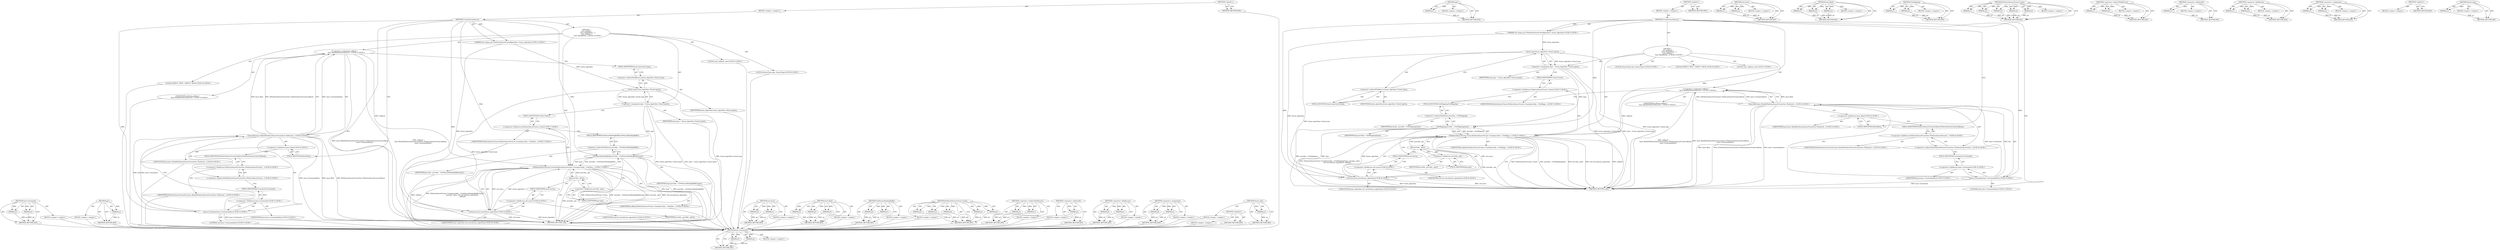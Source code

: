 digraph "fused_type" {
vulnerable_103 [label=<(METHOD,base.Unretained)>];
vulnerable_104 [label=<(PARAM,p1)>];
vulnerable_105 [label=<(PARAM,p2)>];
vulnerable_106 [label=<(BLOCK,&lt;empty&gt;,&lt;empty&gt;)>];
vulnerable_107 [label=<(METHOD_RETURN,ANY)>];
vulnerable_130 [label=<(METHOD,get)>];
vulnerable_131 [label=<(PARAM,p1)>];
vulnerable_132 [label=<(BLOCK,&lt;empty&gt;,&lt;empty&gt;)>];
vulnerable_133 [label=<(METHOD_RETURN,ANY)>];
vulnerable_6 [label=<(METHOD,&lt;global&gt;)<SUB>1</SUB>>];
vulnerable_7 [label=<(BLOCK,&lt;empty&gt;,&lt;empty&gt;)<SUB>1</SUB>>];
vulnerable_8 [label=<(METHOD,CreateFusionSensor)<SUB>1</SUB>>];
vulnerable_9 [label="<(PARAM,std::unique_ptr&lt;PlatformSensorFusionAlgorithm&gt; fusion_algorithm)<SUB>2</SUB>>"];
vulnerable_10 [label="<(BLOCK,{
    auto callback =
         base::Bind(&amp;Plat...,{
    auto callback =
         base::Bind(&amp;Plat...)<SUB>2</SUB>>"];
vulnerable_11 [label="<(LOCAL,auto callback: auto)<SUB>3</SUB>>"];
vulnerable_12 [label="<(&lt;operator&gt;.assignment,callback =
         base::Bind(&amp;PlatformSensorF...)<SUB>3</SUB>>"];
vulnerable_13 [label="<(IDENTIFIER,callback,callback =
         base::Bind(&amp;PlatformSensorF...)<SUB>3</SUB>>"];
vulnerable_14 [label="<(base.Bind,base::Bind(&amp;PlatformSensorFusionTest::PlatformS...)<SUB>4</SUB>>"];
vulnerable_15 [label="<(&lt;operator&gt;.fieldAccess,base::Bind)<SUB>4</SUB>>"];
vulnerable_16 [label="<(IDENTIFIER,base,base::Bind(&amp;PlatformSensorFusionTest::PlatformS...)<SUB>4</SUB>>"];
vulnerable_17 [label=<(FIELD_IDENTIFIER,Bind,Bind)<SUB>4</SUB>>];
vulnerable_18 [label="<(&lt;operator&gt;.addressOf,&amp;PlatformSensorFusionTest::PlatformSensorFusion...)<SUB>4</SUB>>"];
vulnerable_19 [label="<(&lt;operator&gt;.fieldAccess,PlatformSensorFusionTest::PlatformSensorFusionC...)<SUB>4</SUB>>"];
vulnerable_20 [label="<(IDENTIFIER,PlatformSensorFusionTest,base::Bind(&amp;PlatformSensorFusionTest::PlatformS...)<SUB>4</SUB>>"];
vulnerable_21 [label=<(FIELD_IDENTIFIER,PlatformSensorFusionCallback,PlatformSensorFusionCallback)<SUB>4</SUB>>];
vulnerable_22 [label="<(base.Unretained,base::Unretained(this))<SUB>5</SUB>>"];
vulnerable_23 [label="<(&lt;operator&gt;.fieldAccess,base::Unretained)<SUB>5</SUB>>"];
vulnerable_24 [label="<(IDENTIFIER,base,base::Unretained(this))<SUB>5</SUB>>"];
vulnerable_25 [label=<(FIELD_IDENTIFIER,Unretained,Unretained)<SUB>5</SUB>>];
vulnerable_26 [label="<(LITERAL,this,base::Unretained(this))<SUB>5</SUB>>"];
vulnerable_27 [label="<(LOCAL,SensorType type: SensorType)<SUB>6</SUB>>"];
vulnerable_28 [label=<(&lt;operator&gt;.assignment,type = fusion_algorithm-&gt;fused_type())<SUB>6</SUB>>];
vulnerable_29 [label=<(IDENTIFIER,type,type = fusion_algorithm-&gt;fused_type())<SUB>6</SUB>>];
vulnerable_30 [label=<(fused_type,fusion_algorithm-&gt;fused_type())<SUB>6</SUB>>];
vulnerable_31 [label=<(&lt;operator&gt;.indirectFieldAccess,fusion_algorithm-&gt;fused_type)<SUB>6</SUB>>];
vulnerable_32 [label=<(IDENTIFIER,fusion_algorithm,fusion_algorithm-&gt;fused_type())<SUB>6</SUB>>];
vulnerable_33 [label=<(FIELD_IDENTIFIER,fused_type,fused_type)<SUB>6</SUB>>];
vulnerable_34 [label="<(PlatformSensorFusion.Create,PlatformSensorFusion::Create(provider_-&gt;GetMapp...)<SUB>7</SUB>>"];
vulnerable_35 [label="<(&lt;operator&gt;.fieldAccess,PlatformSensorFusion::Create)<SUB>7</SUB>>"];
vulnerable_36 [label="<(IDENTIFIER,PlatformSensorFusion,PlatformSensorFusion::Create(provider_-&gt;GetMapp...)<SUB>7</SUB>>"];
vulnerable_37 [label=<(FIELD_IDENTIFIER,Create,Create)<SUB>7</SUB>>];
vulnerable_38 [label=<(GetMapping,provider_-&gt;GetMapping(type))<SUB>7</SUB>>];
vulnerable_39 [label=<(&lt;operator&gt;.indirectFieldAccess,provider_-&gt;GetMapping)<SUB>7</SUB>>];
vulnerable_40 [label=<(IDENTIFIER,provider_,provider_-&gt;GetMapping(type))<SUB>7</SUB>>];
vulnerable_41 [label=<(FIELD_IDENTIFIER,GetMapping,GetMapping)<SUB>7</SUB>>];
vulnerable_42 [label=<(IDENTIFIER,type,provider_-&gt;GetMapping(type))<SUB>7</SUB>>];
vulnerable_43 [label=<(get,provider_.get())<SUB>7</SUB>>];
vulnerable_44 [label=<(&lt;operator&gt;.fieldAccess,provider_.get)<SUB>7</SUB>>];
vulnerable_45 [label=<(IDENTIFIER,provider_,provider_.get())<SUB>7</SUB>>];
vulnerable_46 [label=<(FIELD_IDENTIFIER,get,get)<SUB>7</SUB>>];
vulnerable_47 [label="<(std.move,std::move(fusion_algorithm))<SUB>8</SUB>>"];
vulnerable_48 [label="<(&lt;operator&gt;.fieldAccess,std::move)<SUB>8</SUB>>"];
vulnerable_49 [label="<(IDENTIFIER,std,std::move(fusion_algorithm))<SUB>8</SUB>>"];
vulnerable_50 [label=<(FIELD_IDENTIFIER,move,move)<SUB>8</SUB>>];
vulnerable_51 [label="<(IDENTIFIER,fusion_algorithm,std::move(fusion_algorithm))<SUB>8</SUB>>"];
vulnerable_52 [label="<(IDENTIFIER,callback,PlatformSensorFusion::Create(provider_-&gt;GetMapp...)<SUB>8</SUB>>"];
vulnerable_53 [label="<(LOCAL,EXPECT_TRUE : EXPECT_TRUE)<SUB>9</SUB>>"];
vulnerable_54 [label=<(METHOD_RETURN,void)<SUB>1</SUB>>];
vulnerable_56 [label=<(METHOD_RETURN,ANY)<SUB>1</SUB>>];
vulnerable_134 [label=<(METHOD,std.move)>];
vulnerable_135 [label=<(PARAM,p1)>];
vulnerable_136 [label=<(PARAM,p2)>];
vulnerable_137 [label=<(BLOCK,&lt;empty&gt;,&lt;empty&gt;)>];
vulnerable_138 [label=<(METHOD_RETURN,ANY)>];
vulnerable_88 [label=<(METHOD,base.Bind)>];
vulnerable_89 [label=<(PARAM,p1)>];
vulnerable_90 [label=<(PARAM,p2)>];
vulnerable_91 [label=<(PARAM,p3)>];
vulnerable_92 [label=<(BLOCK,&lt;empty&gt;,&lt;empty&gt;)>];
vulnerable_93 [label=<(METHOD_RETURN,ANY)>];
vulnerable_125 [label=<(METHOD,GetMapping)>];
vulnerable_126 [label=<(PARAM,p1)>];
vulnerable_127 [label=<(PARAM,p2)>];
vulnerable_128 [label=<(BLOCK,&lt;empty&gt;,&lt;empty&gt;)>];
vulnerable_129 [label=<(METHOD_RETURN,ANY)>];
vulnerable_117 [label=<(METHOD,PlatformSensorFusion.Create)>];
vulnerable_118 [label=<(PARAM,p1)>];
vulnerable_119 [label=<(PARAM,p2)>];
vulnerable_120 [label=<(PARAM,p3)>];
vulnerable_121 [label=<(PARAM,p4)>];
vulnerable_122 [label=<(PARAM,p5)>];
vulnerable_123 [label=<(BLOCK,&lt;empty&gt;,&lt;empty&gt;)>];
vulnerable_124 [label=<(METHOD_RETURN,ANY)>];
vulnerable_112 [label=<(METHOD,&lt;operator&gt;.indirectFieldAccess)>];
vulnerable_113 [label=<(PARAM,p1)>];
vulnerable_114 [label=<(PARAM,p2)>];
vulnerable_115 [label=<(BLOCK,&lt;empty&gt;,&lt;empty&gt;)>];
vulnerable_116 [label=<(METHOD_RETURN,ANY)>];
vulnerable_99 [label=<(METHOD,&lt;operator&gt;.addressOf)>];
vulnerable_100 [label=<(PARAM,p1)>];
vulnerable_101 [label=<(BLOCK,&lt;empty&gt;,&lt;empty&gt;)>];
vulnerable_102 [label=<(METHOD_RETURN,ANY)>];
vulnerable_94 [label=<(METHOD,&lt;operator&gt;.fieldAccess)>];
vulnerable_95 [label=<(PARAM,p1)>];
vulnerable_96 [label=<(PARAM,p2)>];
vulnerable_97 [label=<(BLOCK,&lt;empty&gt;,&lt;empty&gt;)>];
vulnerable_98 [label=<(METHOD_RETURN,ANY)>];
vulnerable_83 [label=<(METHOD,&lt;operator&gt;.assignment)>];
vulnerable_84 [label=<(PARAM,p1)>];
vulnerable_85 [label=<(PARAM,p2)>];
vulnerable_86 [label=<(BLOCK,&lt;empty&gt;,&lt;empty&gt;)>];
vulnerable_87 [label=<(METHOD_RETURN,ANY)>];
vulnerable_77 [label=<(METHOD,&lt;global&gt;)<SUB>1</SUB>>];
vulnerable_78 [label=<(BLOCK,&lt;empty&gt;,&lt;empty&gt;)>];
vulnerable_79 [label=<(METHOD_RETURN,ANY)>];
vulnerable_108 [label=<(METHOD,fused_type)>];
vulnerable_109 [label=<(PARAM,p1)>];
vulnerable_110 [label=<(BLOCK,&lt;empty&gt;,&lt;empty&gt;)>];
vulnerable_111 [label=<(METHOD_RETURN,ANY)>];
fixed_103 [label=<(METHOD,base.Unretained)>];
fixed_104 [label=<(PARAM,p1)>];
fixed_105 [label=<(PARAM,p2)>];
fixed_106 [label=<(BLOCK,&lt;empty&gt;,&lt;empty&gt;)>];
fixed_107 [label=<(METHOD_RETURN,ANY)>];
fixed_130 [label=<(METHOD,get)>];
fixed_131 [label=<(PARAM,p1)>];
fixed_132 [label=<(BLOCK,&lt;empty&gt;,&lt;empty&gt;)>];
fixed_133 [label=<(METHOD_RETURN,ANY)>];
fixed_6 [label=<(METHOD,&lt;global&gt;)<SUB>1</SUB>>];
fixed_7 [label=<(BLOCK,&lt;empty&gt;,&lt;empty&gt;)<SUB>1</SUB>>];
fixed_8 [label=<(METHOD,CreateFusionSensor)<SUB>1</SUB>>];
fixed_9 [label="<(PARAM,std::unique_ptr&lt;PlatformSensorFusionAlgorithm&gt; fusion_algorithm)<SUB>2</SUB>>"];
fixed_10 [label="<(BLOCK,{
    auto callback =
         base::Bind(&amp;Plat...,{
    auto callback =
         base::Bind(&amp;Plat...)<SUB>2</SUB>>"];
fixed_11 [label="<(LOCAL,auto callback: auto)<SUB>3</SUB>>"];
fixed_12 [label="<(&lt;operator&gt;.assignment,callback =
         base::Bind(&amp;PlatformSensorF...)<SUB>3</SUB>>"];
fixed_13 [label="<(IDENTIFIER,callback,callback =
         base::Bind(&amp;PlatformSensorF...)<SUB>3</SUB>>"];
fixed_14 [label="<(base.Bind,base::Bind(&amp;PlatformSensorFusionTest::PlatformS...)<SUB>4</SUB>>"];
fixed_15 [label="<(&lt;operator&gt;.fieldAccess,base::Bind)<SUB>4</SUB>>"];
fixed_16 [label="<(IDENTIFIER,base,base::Bind(&amp;PlatformSensorFusionTest::PlatformS...)<SUB>4</SUB>>"];
fixed_17 [label=<(FIELD_IDENTIFIER,Bind,Bind)<SUB>4</SUB>>];
fixed_18 [label="<(&lt;operator&gt;.addressOf,&amp;PlatformSensorFusionTest::PlatformSensorFusion...)<SUB>4</SUB>>"];
fixed_19 [label="<(&lt;operator&gt;.fieldAccess,PlatformSensorFusionTest::PlatformSensorFusionC...)<SUB>4</SUB>>"];
fixed_20 [label="<(IDENTIFIER,PlatformSensorFusionTest,base::Bind(&amp;PlatformSensorFusionTest::PlatformS...)<SUB>4</SUB>>"];
fixed_21 [label=<(FIELD_IDENTIFIER,PlatformSensorFusionCallback,PlatformSensorFusionCallback)<SUB>4</SUB>>];
fixed_22 [label="<(base.Unretained,base::Unretained(this))<SUB>5</SUB>>"];
fixed_23 [label="<(&lt;operator&gt;.fieldAccess,base::Unretained)<SUB>5</SUB>>"];
fixed_24 [label="<(IDENTIFIER,base,base::Unretained(this))<SUB>5</SUB>>"];
fixed_25 [label=<(FIELD_IDENTIFIER,Unretained,Unretained)<SUB>5</SUB>>];
fixed_26 [label="<(LITERAL,this,base::Unretained(this))<SUB>5</SUB>>"];
fixed_27 [label="<(LOCAL,SensorType type: SensorType)<SUB>6</SUB>>"];
fixed_28 [label=<(&lt;operator&gt;.assignment,type = fusion_algorithm-&gt;fused_type())<SUB>6</SUB>>];
fixed_29 [label=<(IDENTIFIER,type,type = fusion_algorithm-&gt;fused_type())<SUB>6</SUB>>];
fixed_30 [label=<(fused_type,fusion_algorithm-&gt;fused_type())<SUB>6</SUB>>];
fixed_31 [label=<(&lt;operator&gt;.indirectFieldAccess,fusion_algorithm-&gt;fused_type)<SUB>6</SUB>>];
fixed_32 [label=<(IDENTIFIER,fusion_algorithm,fusion_algorithm-&gt;fused_type())<SUB>6</SUB>>];
fixed_33 [label=<(FIELD_IDENTIFIER,fused_type,fused_type)<SUB>6</SUB>>];
fixed_34 [label="<(PlatformSensorFusion.Create,PlatformSensorFusion::Create(provider_-&gt;GetSens...)<SUB>7</SUB>>"];
fixed_35 [label="<(&lt;operator&gt;.fieldAccess,PlatformSensorFusion::Create)<SUB>7</SUB>>"];
fixed_36 [label="<(IDENTIFIER,PlatformSensorFusion,PlatformSensorFusion::Create(provider_-&gt;GetSens...)<SUB>7</SUB>>"];
fixed_37 [label=<(FIELD_IDENTIFIER,Create,Create)<SUB>7</SUB>>];
fixed_38 [label=<(GetSensorReadingBuffer,provider_-&gt;GetSensorReadingBuffer(type))<SUB>7</SUB>>];
fixed_39 [label=<(&lt;operator&gt;.indirectFieldAccess,provider_-&gt;GetSensorReadingBuffer)<SUB>7</SUB>>];
fixed_40 [label=<(IDENTIFIER,provider_,provider_-&gt;GetSensorReadingBuffer(type))<SUB>7</SUB>>];
fixed_41 [label=<(FIELD_IDENTIFIER,GetSensorReadingBuffer,GetSensorReadingBuffer)<SUB>7</SUB>>];
fixed_42 [label=<(IDENTIFIER,type,provider_-&gt;GetSensorReadingBuffer(type))<SUB>7</SUB>>];
fixed_43 [label=<(get,provider_.get())<SUB>8</SUB>>];
fixed_44 [label=<(&lt;operator&gt;.fieldAccess,provider_.get)<SUB>8</SUB>>];
fixed_45 [label=<(IDENTIFIER,provider_,provider_.get())<SUB>8</SUB>>];
fixed_46 [label=<(FIELD_IDENTIFIER,get,get)<SUB>8</SUB>>];
fixed_47 [label="<(std.move,std::move(fusion_algorithm))<SUB>8</SUB>>"];
fixed_48 [label="<(&lt;operator&gt;.fieldAccess,std::move)<SUB>8</SUB>>"];
fixed_49 [label="<(IDENTIFIER,std,std::move(fusion_algorithm))<SUB>8</SUB>>"];
fixed_50 [label=<(FIELD_IDENTIFIER,move,move)<SUB>8</SUB>>];
fixed_51 [label="<(IDENTIFIER,fusion_algorithm,std::move(fusion_algorithm))<SUB>8</SUB>>"];
fixed_52 [label="<(IDENTIFIER,callback,PlatformSensorFusion::Create(provider_-&gt;GetSens...)<SUB>9</SUB>>"];
fixed_53 [label="<(LOCAL,EXPECT_TRUE : EXPECT_TRUE)<SUB>10</SUB>>"];
fixed_54 [label=<(METHOD_RETURN,void)<SUB>1</SUB>>];
fixed_56 [label=<(METHOD_RETURN,ANY)<SUB>1</SUB>>];
fixed_134 [label=<(METHOD,std.move)>];
fixed_135 [label=<(PARAM,p1)>];
fixed_136 [label=<(PARAM,p2)>];
fixed_137 [label=<(BLOCK,&lt;empty&gt;,&lt;empty&gt;)>];
fixed_138 [label=<(METHOD_RETURN,ANY)>];
fixed_88 [label=<(METHOD,base.Bind)>];
fixed_89 [label=<(PARAM,p1)>];
fixed_90 [label=<(PARAM,p2)>];
fixed_91 [label=<(PARAM,p3)>];
fixed_92 [label=<(BLOCK,&lt;empty&gt;,&lt;empty&gt;)>];
fixed_93 [label=<(METHOD_RETURN,ANY)>];
fixed_125 [label=<(METHOD,GetSensorReadingBuffer)>];
fixed_126 [label=<(PARAM,p1)>];
fixed_127 [label=<(PARAM,p2)>];
fixed_128 [label=<(BLOCK,&lt;empty&gt;,&lt;empty&gt;)>];
fixed_129 [label=<(METHOD_RETURN,ANY)>];
fixed_117 [label=<(METHOD,PlatformSensorFusion.Create)>];
fixed_118 [label=<(PARAM,p1)>];
fixed_119 [label=<(PARAM,p2)>];
fixed_120 [label=<(PARAM,p3)>];
fixed_121 [label=<(PARAM,p4)>];
fixed_122 [label=<(PARAM,p5)>];
fixed_123 [label=<(BLOCK,&lt;empty&gt;,&lt;empty&gt;)>];
fixed_124 [label=<(METHOD_RETURN,ANY)>];
fixed_112 [label=<(METHOD,&lt;operator&gt;.indirectFieldAccess)>];
fixed_113 [label=<(PARAM,p1)>];
fixed_114 [label=<(PARAM,p2)>];
fixed_115 [label=<(BLOCK,&lt;empty&gt;,&lt;empty&gt;)>];
fixed_116 [label=<(METHOD_RETURN,ANY)>];
fixed_99 [label=<(METHOD,&lt;operator&gt;.addressOf)>];
fixed_100 [label=<(PARAM,p1)>];
fixed_101 [label=<(BLOCK,&lt;empty&gt;,&lt;empty&gt;)>];
fixed_102 [label=<(METHOD_RETURN,ANY)>];
fixed_94 [label=<(METHOD,&lt;operator&gt;.fieldAccess)>];
fixed_95 [label=<(PARAM,p1)>];
fixed_96 [label=<(PARAM,p2)>];
fixed_97 [label=<(BLOCK,&lt;empty&gt;,&lt;empty&gt;)>];
fixed_98 [label=<(METHOD_RETURN,ANY)>];
fixed_83 [label=<(METHOD,&lt;operator&gt;.assignment)>];
fixed_84 [label=<(PARAM,p1)>];
fixed_85 [label=<(PARAM,p2)>];
fixed_86 [label=<(BLOCK,&lt;empty&gt;,&lt;empty&gt;)>];
fixed_87 [label=<(METHOD_RETURN,ANY)>];
fixed_77 [label=<(METHOD,&lt;global&gt;)<SUB>1</SUB>>];
fixed_78 [label=<(BLOCK,&lt;empty&gt;,&lt;empty&gt;)>];
fixed_79 [label=<(METHOD_RETURN,ANY)>];
fixed_108 [label=<(METHOD,fused_type)>];
fixed_109 [label=<(PARAM,p1)>];
fixed_110 [label=<(BLOCK,&lt;empty&gt;,&lt;empty&gt;)>];
fixed_111 [label=<(METHOD_RETURN,ANY)>];
vulnerable_103 -> vulnerable_104  [key=0, label="AST: "];
vulnerable_103 -> vulnerable_104  [key=1, label="DDG: "];
vulnerable_103 -> vulnerable_106  [key=0, label="AST: "];
vulnerable_103 -> vulnerable_105  [key=0, label="AST: "];
vulnerable_103 -> vulnerable_105  [key=1, label="DDG: "];
vulnerable_103 -> vulnerable_107  [key=0, label="AST: "];
vulnerable_103 -> vulnerable_107  [key=1, label="CFG: "];
vulnerable_104 -> vulnerable_107  [key=0, label="DDG: p1"];
vulnerable_105 -> vulnerable_107  [key=0, label="DDG: p2"];
vulnerable_130 -> vulnerable_131  [key=0, label="AST: "];
vulnerable_130 -> vulnerable_131  [key=1, label="DDG: "];
vulnerable_130 -> vulnerable_132  [key=0, label="AST: "];
vulnerable_130 -> vulnerable_133  [key=0, label="AST: "];
vulnerable_130 -> vulnerable_133  [key=1, label="CFG: "];
vulnerable_131 -> vulnerable_133  [key=0, label="DDG: p1"];
vulnerable_6 -> vulnerable_7  [key=0, label="AST: "];
vulnerable_6 -> vulnerable_56  [key=0, label="AST: "];
vulnerable_6 -> vulnerable_56  [key=1, label="CFG: "];
vulnerable_7 -> vulnerable_8  [key=0, label="AST: "];
vulnerable_8 -> vulnerable_9  [key=0, label="AST: "];
vulnerable_8 -> vulnerable_9  [key=1, label="DDG: "];
vulnerable_8 -> vulnerable_10  [key=0, label="AST: "];
vulnerable_8 -> vulnerable_54  [key=0, label="AST: "];
vulnerable_8 -> vulnerable_17  [key=0, label="CFG: "];
vulnerable_8 -> vulnerable_34  [key=0, label="DDG: "];
vulnerable_8 -> vulnerable_38  [key=0, label="DDG: "];
vulnerable_8 -> vulnerable_47  [key=0, label="DDG: "];
vulnerable_8 -> vulnerable_22  [key=0, label="DDG: "];
vulnerable_9 -> vulnerable_30  [key=0, label="DDG: fusion_algorithm"];
vulnerable_9 -> vulnerable_47  [key=0, label="DDG: fusion_algorithm"];
vulnerable_10 -> vulnerable_11  [key=0, label="AST: "];
vulnerable_10 -> vulnerable_12  [key=0, label="AST: "];
vulnerable_10 -> vulnerable_27  [key=0, label="AST: "];
vulnerable_10 -> vulnerable_28  [key=0, label="AST: "];
vulnerable_10 -> vulnerable_34  [key=0, label="AST: "];
vulnerable_10 -> vulnerable_53  [key=0, label="AST: "];
vulnerable_12 -> vulnerable_13  [key=0, label="AST: "];
vulnerable_12 -> vulnerable_14  [key=0, label="AST: "];
vulnerable_12 -> vulnerable_33  [key=0, label="CFG: "];
vulnerable_12 -> vulnerable_54  [key=0, label="DDG: base::Bind(&amp;PlatformSensorFusionTest::PlatformSensorFusionCallback,
                    base::Unretained(this))"];
vulnerable_12 -> vulnerable_54  [key=1, label="DDG: callback =
         base::Bind(&amp;PlatformSensorFusionTest::PlatformSensorFusionCallback,
                    base::Unretained(this))"];
vulnerable_12 -> vulnerable_34  [key=0, label="DDG: callback"];
vulnerable_14 -> vulnerable_15  [key=0, label="AST: "];
vulnerable_14 -> vulnerable_18  [key=0, label="AST: "];
vulnerable_14 -> vulnerable_22  [key=0, label="AST: "];
vulnerable_14 -> vulnerable_12  [key=0, label="CFG: "];
vulnerable_14 -> vulnerable_12  [key=1, label="DDG: base::Bind"];
vulnerable_14 -> vulnerable_12  [key=2, label="DDG: &amp;PlatformSensorFusionTest::PlatformSensorFusionCallback"];
vulnerable_14 -> vulnerable_12  [key=3, label="DDG: base::Unretained(this)"];
vulnerable_14 -> vulnerable_54  [key=0, label="DDG: base::Bind"];
vulnerable_14 -> vulnerable_54  [key=1, label="DDG: &amp;PlatformSensorFusionTest::PlatformSensorFusionCallback"];
vulnerable_14 -> vulnerable_54  [key=2, label="DDG: base::Unretained(this)"];
vulnerable_15 -> vulnerable_16  [key=0, label="AST: "];
vulnerable_15 -> vulnerable_17  [key=0, label="AST: "];
vulnerable_15 -> vulnerable_21  [key=0, label="CFG: "];
vulnerable_17 -> vulnerable_15  [key=0, label="CFG: "];
vulnerable_18 -> vulnerable_19  [key=0, label="AST: "];
vulnerable_18 -> vulnerable_25  [key=0, label="CFG: "];
vulnerable_19 -> vulnerable_20  [key=0, label="AST: "];
vulnerable_19 -> vulnerable_21  [key=0, label="AST: "];
vulnerable_19 -> vulnerable_18  [key=0, label="CFG: "];
vulnerable_21 -> vulnerable_19  [key=0, label="CFG: "];
vulnerable_22 -> vulnerable_23  [key=0, label="AST: "];
vulnerable_22 -> vulnerable_26  [key=0, label="AST: "];
vulnerable_22 -> vulnerable_14  [key=0, label="CFG: "];
vulnerable_22 -> vulnerable_14  [key=1, label="DDG: base::Unretained"];
vulnerable_22 -> vulnerable_14  [key=2, label="DDG: this"];
vulnerable_22 -> vulnerable_54  [key=0, label="DDG: base::Unretained"];
vulnerable_23 -> vulnerable_24  [key=0, label="AST: "];
vulnerable_23 -> vulnerable_25  [key=0, label="AST: "];
vulnerable_23 -> vulnerable_22  [key=0, label="CFG: "];
vulnerable_25 -> vulnerable_23  [key=0, label="CFG: "];
vulnerable_28 -> vulnerable_29  [key=0, label="AST: "];
vulnerable_28 -> vulnerable_30  [key=0, label="AST: "];
vulnerable_28 -> vulnerable_37  [key=0, label="CFG: "];
vulnerable_28 -> vulnerable_54  [key=0, label="DDG: fusion_algorithm-&gt;fused_type()"];
vulnerable_28 -> vulnerable_54  [key=1, label="DDG: type = fusion_algorithm-&gt;fused_type()"];
vulnerable_28 -> vulnerable_38  [key=0, label="DDG: type"];
vulnerable_30 -> vulnerable_31  [key=0, label="AST: "];
vulnerable_30 -> vulnerable_28  [key=0, label="CFG: "];
vulnerable_30 -> vulnerable_28  [key=1, label="DDG: fusion_algorithm-&gt;fused_type"];
vulnerable_30 -> vulnerable_54  [key=0, label="DDG: fusion_algorithm-&gt;fused_type"];
vulnerable_30 -> vulnerable_47  [key=0, label="DDG: fusion_algorithm-&gt;fused_type"];
vulnerable_31 -> vulnerable_32  [key=0, label="AST: "];
vulnerable_31 -> vulnerable_33  [key=0, label="AST: "];
vulnerable_31 -> vulnerable_30  [key=0, label="CFG: "];
vulnerable_33 -> vulnerable_31  [key=0, label="CFG: "];
vulnerable_34 -> vulnerable_35  [key=0, label="AST: "];
vulnerable_34 -> vulnerable_38  [key=0, label="AST: "];
vulnerable_34 -> vulnerable_43  [key=0, label="AST: "];
vulnerable_34 -> vulnerable_47  [key=0, label="AST: "];
vulnerable_34 -> vulnerable_52  [key=0, label="AST: "];
vulnerable_34 -> vulnerable_54  [key=0, label="CFG: "];
vulnerable_34 -> vulnerable_54  [key=1, label="DDG: PlatformSensorFusion::Create"];
vulnerable_34 -> vulnerable_54  [key=2, label="DDG: provider_-&gt;GetMapping(type)"];
vulnerable_34 -> vulnerable_54  [key=3, label="DDG: provider_.get()"];
vulnerable_34 -> vulnerable_54  [key=4, label="DDG: std::move(fusion_algorithm)"];
vulnerable_34 -> vulnerable_54  [key=5, label="DDG: callback"];
vulnerable_34 -> vulnerable_54  [key=6, label="DDG: PlatformSensorFusion::Create(provider_-&gt;GetMapping(type), provider_.get(),
                                 std::move(fusion_algorithm), callback)"];
vulnerable_35 -> vulnerable_36  [key=0, label="AST: "];
vulnerable_35 -> vulnerable_37  [key=0, label="AST: "];
vulnerable_35 -> vulnerable_41  [key=0, label="CFG: "];
vulnerable_37 -> vulnerable_35  [key=0, label="CFG: "];
vulnerable_38 -> vulnerable_39  [key=0, label="AST: "];
vulnerable_38 -> vulnerable_42  [key=0, label="AST: "];
vulnerable_38 -> vulnerable_46  [key=0, label="CFG: "];
vulnerable_38 -> vulnerable_54  [key=0, label="DDG: provider_-&gt;GetMapping"];
vulnerable_38 -> vulnerable_54  [key=1, label="DDG: type"];
vulnerable_38 -> vulnerable_34  [key=0, label="DDG: provider_-&gt;GetMapping"];
vulnerable_38 -> vulnerable_34  [key=1, label="DDG: type"];
vulnerable_39 -> vulnerable_40  [key=0, label="AST: "];
vulnerable_39 -> vulnerable_41  [key=0, label="AST: "];
vulnerable_39 -> vulnerable_38  [key=0, label="CFG: "];
vulnerable_41 -> vulnerable_39  [key=0, label="CFG: "];
vulnerable_43 -> vulnerable_44  [key=0, label="AST: "];
vulnerable_43 -> vulnerable_50  [key=0, label="CFG: "];
vulnerable_43 -> vulnerable_54  [key=0, label="DDG: provider_.get"];
vulnerable_43 -> vulnerable_34  [key=0, label="DDG: provider_.get"];
vulnerable_44 -> vulnerable_45  [key=0, label="AST: "];
vulnerable_44 -> vulnerable_46  [key=0, label="AST: "];
vulnerable_44 -> vulnerable_43  [key=0, label="CFG: "];
vulnerable_46 -> vulnerable_44  [key=0, label="CFG: "];
vulnerable_47 -> vulnerable_48  [key=0, label="AST: "];
vulnerable_47 -> vulnerable_51  [key=0, label="AST: "];
vulnerable_47 -> vulnerable_34  [key=0, label="CFG: "];
vulnerable_47 -> vulnerable_34  [key=1, label="DDG: std::move"];
vulnerable_47 -> vulnerable_34  [key=2, label="DDG: fusion_algorithm"];
vulnerable_47 -> vulnerable_54  [key=0, label="DDG: std::move"];
vulnerable_47 -> vulnerable_54  [key=1, label="DDG: fusion_algorithm"];
vulnerable_48 -> vulnerable_49  [key=0, label="AST: "];
vulnerable_48 -> vulnerable_50  [key=0, label="AST: "];
vulnerable_48 -> vulnerable_47  [key=0, label="CFG: "];
vulnerable_50 -> vulnerable_48  [key=0, label="CFG: "];
vulnerable_134 -> vulnerable_135  [key=0, label="AST: "];
vulnerable_134 -> vulnerable_135  [key=1, label="DDG: "];
vulnerable_134 -> vulnerable_137  [key=0, label="AST: "];
vulnerable_134 -> vulnerable_136  [key=0, label="AST: "];
vulnerable_134 -> vulnerable_136  [key=1, label="DDG: "];
vulnerable_134 -> vulnerable_138  [key=0, label="AST: "];
vulnerable_134 -> vulnerable_138  [key=1, label="CFG: "];
vulnerable_135 -> vulnerable_138  [key=0, label="DDG: p1"];
vulnerable_136 -> vulnerable_138  [key=0, label="DDG: p2"];
vulnerable_88 -> vulnerable_89  [key=0, label="AST: "];
vulnerable_88 -> vulnerable_89  [key=1, label="DDG: "];
vulnerable_88 -> vulnerable_92  [key=0, label="AST: "];
vulnerable_88 -> vulnerable_90  [key=0, label="AST: "];
vulnerable_88 -> vulnerable_90  [key=1, label="DDG: "];
vulnerable_88 -> vulnerable_93  [key=0, label="AST: "];
vulnerable_88 -> vulnerable_93  [key=1, label="CFG: "];
vulnerable_88 -> vulnerable_91  [key=0, label="AST: "];
vulnerable_88 -> vulnerable_91  [key=1, label="DDG: "];
vulnerable_89 -> vulnerable_93  [key=0, label="DDG: p1"];
vulnerable_90 -> vulnerable_93  [key=0, label="DDG: p2"];
vulnerable_91 -> vulnerable_93  [key=0, label="DDG: p3"];
vulnerable_125 -> vulnerable_126  [key=0, label="AST: "];
vulnerable_125 -> vulnerable_126  [key=1, label="DDG: "];
vulnerable_125 -> vulnerable_128  [key=0, label="AST: "];
vulnerable_125 -> vulnerable_127  [key=0, label="AST: "];
vulnerable_125 -> vulnerable_127  [key=1, label="DDG: "];
vulnerable_125 -> vulnerable_129  [key=0, label="AST: "];
vulnerable_125 -> vulnerable_129  [key=1, label="CFG: "];
vulnerable_126 -> vulnerable_129  [key=0, label="DDG: p1"];
vulnerable_127 -> vulnerable_129  [key=0, label="DDG: p2"];
vulnerable_117 -> vulnerable_118  [key=0, label="AST: "];
vulnerable_117 -> vulnerable_118  [key=1, label="DDG: "];
vulnerable_117 -> vulnerable_123  [key=0, label="AST: "];
vulnerable_117 -> vulnerable_119  [key=0, label="AST: "];
vulnerable_117 -> vulnerable_119  [key=1, label="DDG: "];
vulnerable_117 -> vulnerable_124  [key=0, label="AST: "];
vulnerable_117 -> vulnerable_124  [key=1, label="CFG: "];
vulnerable_117 -> vulnerable_120  [key=0, label="AST: "];
vulnerable_117 -> vulnerable_120  [key=1, label="DDG: "];
vulnerable_117 -> vulnerable_121  [key=0, label="AST: "];
vulnerable_117 -> vulnerable_121  [key=1, label="DDG: "];
vulnerable_117 -> vulnerable_122  [key=0, label="AST: "];
vulnerable_117 -> vulnerable_122  [key=1, label="DDG: "];
vulnerable_118 -> vulnerable_124  [key=0, label="DDG: p1"];
vulnerable_119 -> vulnerable_124  [key=0, label="DDG: p2"];
vulnerable_120 -> vulnerable_124  [key=0, label="DDG: p3"];
vulnerable_121 -> vulnerable_124  [key=0, label="DDG: p4"];
vulnerable_122 -> vulnerable_124  [key=0, label="DDG: p5"];
vulnerable_112 -> vulnerable_113  [key=0, label="AST: "];
vulnerable_112 -> vulnerable_113  [key=1, label="DDG: "];
vulnerable_112 -> vulnerable_115  [key=0, label="AST: "];
vulnerable_112 -> vulnerable_114  [key=0, label="AST: "];
vulnerable_112 -> vulnerable_114  [key=1, label="DDG: "];
vulnerable_112 -> vulnerable_116  [key=0, label="AST: "];
vulnerable_112 -> vulnerable_116  [key=1, label="CFG: "];
vulnerable_113 -> vulnerable_116  [key=0, label="DDG: p1"];
vulnerable_114 -> vulnerable_116  [key=0, label="DDG: p2"];
vulnerable_99 -> vulnerable_100  [key=0, label="AST: "];
vulnerable_99 -> vulnerable_100  [key=1, label="DDG: "];
vulnerable_99 -> vulnerable_101  [key=0, label="AST: "];
vulnerable_99 -> vulnerable_102  [key=0, label="AST: "];
vulnerable_99 -> vulnerable_102  [key=1, label="CFG: "];
vulnerable_100 -> vulnerable_102  [key=0, label="DDG: p1"];
vulnerable_94 -> vulnerable_95  [key=0, label="AST: "];
vulnerable_94 -> vulnerable_95  [key=1, label="DDG: "];
vulnerable_94 -> vulnerable_97  [key=0, label="AST: "];
vulnerable_94 -> vulnerable_96  [key=0, label="AST: "];
vulnerable_94 -> vulnerable_96  [key=1, label="DDG: "];
vulnerable_94 -> vulnerable_98  [key=0, label="AST: "];
vulnerable_94 -> vulnerable_98  [key=1, label="CFG: "];
vulnerable_95 -> vulnerable_98  [key=0, label="DDG: p1"];
vulnerable_96 -> vulnerable_98  [key=0, label="DDG: p2"];
vulnerable_83 -> vulnerable_84  [key=0, label="AST: "];
vulnerable_83 -> vulnerable_84  [key=1, label="DDG: "];
vulnerable_83 -> vulnerable_86  [key=0, label="AST: "];
vulnerable_83 -> vulnerable_85  [key=0, label="AST: "];
vulnerable_83 -> vulnerable_85  [key=1, label="DDG: "];
vulnerable_83 -> vulnerable_87  [key=0, label="AST: "];
vulnerable_83 -> vulnerable_87  [key=1, label="CFG: "];
vulnerable_84 -> vulnerable_87  [key=0, label="DDG: p1"];
vulnerable_85 -> vulnerable_87  [key=0, label="DDG: p2"];
vulnerable_77 -> vulnerable_78  [key=0, label="AST: "];
vulnerable_77 -> vulnerable_79  [key=0, label="AST: "];
vulnerable_77 -> vulnerable_79  [key=1, label="CFG: "];
vulnerable_108 -> vulnerable_109  [key=0, label="AST: "];
vulnerable_108 -> vulnerable_109  [key=1, label="DDG: "];
vulnerable_108 -> vulnerable_110  [key=0, label="AST: "];
vulnerable_108 -> vulnerable_111  [key=0, label="AST: "];
vulnerable_108 -> vulnerable_111  [key=1, label="CFG: "];
vulnerable_109 -> vulnerable_111  [key=0, label="DDG: p1"];
fixed_103 -> fixed_104  [key=0, label="AST: "];
fixed_103 -> fixed_104  [key=1, label="DDG: "];
fixed_103 -> fixed_106  [key=0, label="AST: "];
fixed_103 -> fixed_105  [key=0, label="AST: "];
fixed_103 -> fixed_105  [key=1, label="DDG: "];
fixed_103 -> fixed_107  [key=0, label="AST: "];
fixed_103 -> fixed_107  [key=1, label="CFG: "];
fixed_104 -> fixed_107  [key=0, label="DDG: p1"];
fixed_105 -> fixed_107  [key=0, label="DDG: p2"];
fixed_106 -> vulnerable_103  [key=0];
fixed_107 -> vulnerable_103  [key=0];
fixed_130 -> fixed_131  [key=0, label="AST: "];
fixed_130 -> fixed_131  [key=1, label="DDG: "];
fixed_130 -> fixed_132  [key=0, label="AST: "];
fixed_130 -> fixed_133  [key=0, label="AST: "];
fixed_130 -> fixed_133  [key=1, label="CFG: "];
fixed_131 -> fixed_133  [key=0, label="DDG: p1"];
fixed_132 -> vulnerable_103  [key=0];
fixed_133 -> vulnerable_103  [key=0];
fixed_6 -> fixed_7  [key=0, label="AST: "];
fixed_6 -> fixed_56  [key=0, label="AST: "];
fixed_6 -> fixed_56  [key=1, label="CFG: "];
fixed_7 -> fixed_8  [key=0, label="AST: "];
fixed_8 -> fixed_9  [key=0, label="AST: "];
fixed_8 -> fixed_9  [key=1, label="DDG: "];
fixed_8 -> fixed_10  [key=0, label="AST: "];
fixed_8 -> fixed_54  [key=0, label="AST: "];
fixed_8 -> fixed_17  [key=0, label="CFG: "];
fixed_8 -> fixed_34  [key=0, label="DDG: "];
fixed_8 -> fixed_38  [key=0, label="DDG: "];
fixed_8 -> fixed_47  [key=0, label="DDG: "];
fixed_8 -> fixed_22  [key=0, label="DDG: "];
fixed_9 -> fixed_30  [key=0, label="DDG: fusion_algorithm"];
fixed_9 -> fixed_47  [key=0, label="DDG: fusion_algorithm"];
fixed_10 -> fixed_11  [key=0, label="AST: "];
fixed_10 -> fixed_12  [key=0, label="AST: "];
fixed_10 -> fixed_27  [key=0, label="AST: "];
fixed_10 -> fixed_28  [key=0, label="AST: "];
fixed_10 -> fixed_34  [key=0, label="AST: "];
fixed_10 -> fixed_53  [key=0, label="AST: "];
fixed_11 -> vulnerable_103  [key=0];
fixed_12 -> fixed_13  [key=0, label="AST: "];
fixed_12 -> fixed_14  [key=0, label="AST: "];
fixed_12 -> fixed_33  [key=0, label="CFG: "];
fixed_12 -> fixed_54  [key=0, label="DDG: base::Bind(&amp;PlatformSensorFusionTest::PlatformSensorFusionCallback,
                    base::Unretained(this))"];
fixed_12 -> fixed_54  [key=1, label="DDG: callback =
         base::Bind(&amp;PlatformSensorFusionTest::PlatformSensorFusionCallback,
                    base::Unretained(this))"];
fixed_12 -> fixed_34  [key=0, label="DDG: callback"];
fixed_13 -> vulnerable_103  [key=0];
fixed_14 -> fixed_15  [key=0, label="AST: "];
fixed_14 -> fixed_18  [key=0, label="AST: "];
fixed_14 -> fixed_22  [key=0, label="AST: "];
fixed_14 -> fixed_12  [key=0, label="CFG: "];
fixed_14 -> fixed_12  [key=1, label="DDG: base::Bind"];
fixed_14 -> fixed_12  [key=2, label="DDG: &amp;PlatformSensorFusionTest::PlatformSensorFusionCallback"];
fixed_14 -> fixed_12  [key=3, label="DDG: base::Unretained(this)"];
fixed_14 -> fixed_54  [key=0, label="DDG: base::Bind"];
fixed_14 -> fixed_54  [key=1, label="DDG: &amp;PlatformSensorFusionTest::PlatformSensorFusionCallback"];
fixed_14 -> fixed_54  [key=2, label="DDG: base::Unretained(this)"];
fixed_15 -> fixed_16  [key=0, label="AST: "];
fixed_15 -> fixed_17  [key=0, label="AST: "];
fixed_15 -> fixed_21  [key=0, label="CFG: "];
fixed_16 -> vulnerable_103  [key=0];
fixed_17 -> fixed_15  [key=0, label="CFG: "];
fixed_18 -> fixed_19  [key=0, label="AST: "];
fixed_18 -> fixed_25  [key=0, label="CFG: "];
fixed_19 -> fixed_20  [key=0, label="AST: "];
fixed_19 -> fixed_21  [key=0, label="AST: "];
fixed_19 -> fixed_18  [key=0, label="CFG: "];
fixed_20 -> vulnerable_103  [key=0];
fixed_21 -> fixed_19  [key=0, label="CFG: "];
fixed_22 -> fixed_23  [key=0, label="AST: "];
fixed_22 -> fixed_26  [key=0, label="AST: "];
fixed_22 -> fixed_14  [key=0, label="CFG: "];
fixed_22 -> fixed_14  [key=1, label="DDG: base::Unretained"];
fixed_22 -> fixed_14  [key=2, label="DDG: this"];
fixed_22 -> fixed_54  [key=0, label="DDG: base::Unretained"];
fixed_23 -> fixed_24  [key=0, label="AST: "];
fixed_23 -> fixed_25  [key=0, label="AST: "];
fixed_23 -> fixed_22  [key=0, label="CFG: "];
fixed_24 -> vulnerable_103  [key=0];
fixed_25 -> fixed_23  [key=0, label="CFG: "];
fixed_26 -> vulnerable_103  [key=0];
fixed_27 -> vulnerable_103  [key=0];
fixed_28 -> fixed_29  [key=0, label="AST: "];
fixed_28 -> fixed_30  [key=0, label="AST: "];
fixed_28 -> fixed_37  [key=0, label="CFG: "];
fixed_28 -> fixed_54  [key=0, label="DDG: fusion_algorithm-&gt;fused_type()"];
fixed_28 -> fixed_54  [key=1, label="DDG: type = fusion_algorithm-&gt;fused_type()"];
fixed_28 -> fixed_38  [key=0, label="DDG: type"];
fixed_29 -> vulnerable_103  [key=0];
fixed_30 -> fixed_31  [key=0, label="AST: "];
fixed_30 -> fixed_28  [key=0, label="CFG: "];
fixed_30 -> fixed_28  [key=1, label="DDG: fusion_algorithm-&gt;fused_type"];
fixed_30 -> fixed_54  [key=0, label="DDG: fusion_algorithm-&gt;fused_type"];
fixed_30 -> fixed_47  [key=0, label="DDG: fusion_algorithm-&gt;fused_type"];
fixed_31 -> fixed_32  [key=0, label="AST: "];
fixed_31 -> fixed_33  [key=0, label="AST: "];
fixed_31 -> fixed_30  [key=0, label="CFG: "];
fixed_32 -> vulnerable_103  [key=0];
fixed_33 -> fixed_31  [key=0, label="CFG: "];
fixed_34 -> fixed_35  [key=0, label="AST: "];
fixed_34 -> fixed_38  [key=0, label="AST: "];
fixed_34 -> fixed_43  [key=0, label="AST: "];
fixed_34 -> fixed_47  [key=0, label="AST: "];
fixed_34 -> fixed_52  [key=0, label="AST: "];
fixed_34 -> fixed_54  [key=0, label="CFG: "];
fixed_34 -> fixed_54  [key=1, label="DDG: PlatformSensorFusion::Create"];
fixed_34 -> fixed_54  [key=2, label="DDG: provider_-&gt;GetSensorReadingBuffer(type)"];
fixed_34 -> fixed_54  [key=3, label="DDG: provider_.get()"];
fixed_34 -> fixed_54  [key=4, label="DDG: std::move(fusion_algorithm)"];
fixed_34 -> fixed_54  [key=5, label="DDG: callback"];
fixed_34 -> fixed_54  [key=6, label="DDG: PlatformSensorFusion::Create(provider_-&gt;GetSensorReadingBuffer(type),
                                 provider_.get(), std::move(fusion_algorithm),
                                 callback)"];
fixed_35 -> fixed_36  [key=0, label="AST: "];
fixed_35 -> fixed_37  [key=0, label="AST: "];
fixed_35 -> fixed_41  [key=0, label="CFG: "];
fixed_36 -> vulnerable_103  [key=0];
fixed_37 -> fixed_35  [key=0, label="CFG: "];
fixed_38 -> fixed_39  [key=0, label="AST: "];
fixed_38 -> fixed_42  [key=0, label="AST: "];
fixed_38 -> fixed_46  [key=0, label="CFG: "];
fixed_38 -> fixed_54  [key=0, label="DDG: provider_-&gt;GetSensorReadingBuffer"];
fixed_38 -> fixed_54  [key=1, label="DDG: type"];
fixed_38 -> fixed_34  [key=0, label="DDG: provider_-&gt;GetSensorReadingBuffer"];
fixed_38 -> fixed_34  [key=1, label="DDG: type"];
fixed_39 -> fixed_40  [key=0, label="AST: "];
fixed_39 -> fixed_41  [key=0, label="AST: "];
fixed_39 -> fixed_38  [key=0, label="CFG: "];
fixed_40 -> vulnerable_103  [key=0];
fixed_41 -> fixed_39  [key=0, label="CFG: "];
fixed_42 -> vulnerable_103  [key=0];
fixed_43 -> fixed_44  [key=0, label="AST: "];
fixed_43 -> fixed_50  [key=0, label="CFG: "];
fixed_43 -> fixed_54  [key=0, label="DDG: provider_.get"];
fixed_43 -> fixed_34  [key=0, label="DDG: provider_.get"];
fixed_44 -> fixed_45  [key=0, label="AST: "];
fixed_44 -> fixed_46  [key=0, label="AST: "];
fixed_44 -> fixed_43  [key=0, label="CFG: "];
fixed_45 -> vulnerable_103  [key=0];
fixed_46 -> fixed_44  [key=0, label="CFG: "];
fixed_47 -> fixed_48  [key=0, label="AST: "];
fixed_47 -> fixed_51  [key=0, label="AST: "];
fixed_47 -> fixed_34  [key=0, label="CFG: "];
fixed_47 -> fixed_34  [key=1, label="DDG: std::move"];
fixed_47 -> fixed_34  [key=2, label="DDG: fusion_algorithm"];
fixed_47 -> fixed_54  [key=0, label="DDG: std::move"];
fixed_47 -> fixed_54  [key=1, label="DDG: fusion_algorithm"];
fixed_48 -> fixed_49  [key=0, label="AST: "];
fixed_48 -> fixed_50  [key=0, label="AST: "];
fixed_48 -> fixed_47  [key=0, label="CFG: "];
fixed_49 -> vulnerable_103  [key=0];
fixed_50 -> fixed_48  [key=0, label="CFG: "];
fixed_51 -> vulnerable_103  [key=0];
fixed_52 -> vulnerable_103  [key=0];
fixed_53 -> vulnerable_103  [key=0];
fixed_54 -> vulnerable_103  [key=0];
fixed_56 -> vulnerable_103  [key=0];
fixed_134 -> fixed_135  [key=0, label="AST: "];
fixed_134 -> fixed_135  [key=1, label="DDG: "];
fixed_134 -> fixed_137  [key=0, label="AST: "];
fixed_134 -> fixed_136  [key=0, label="AST: "];
fixed_134 -> fixed_136  [key=1, label="DDG: "];
fixed_134 -> fixed_138  [key=0, label="AST: "];
fixed_134 -> fixed_138  [key=1, label="CFG: "];
fixed_135 -> fixed_138  [key=0, label="DDG: p1"];
fixed_136 -> fixed_138  [key=0, label="DDG: p2"];
fixed_137 -> vulnerable_103  [key=0];
fixed_138 -> vulnerable_103  [key=0];
fixed_88 -> fixed_89  [key=0, label="AST: "];
fixed_88 -> fixed_89  [key=1, label="DDG: "];
fixed_88 -> fixed_92  [key=0, label="AST: "];
fixed_88 -> fixed_90  [key=0, label="AST: "];
fixed_88 -> fixed_90  [key=1, label="DDG: "];
fixed_88 -> fixed_93  [key=0, label="AST: "];
fixed_88 -> fixed_93  [key=1, label="CFG: "];
fixed_88 -> fixed_91  [key=0, label="AST: "];
fixed_88 -> fixed_91  [key=1, label="DDG: "];
fixed_89 -> fixed_93  [key=0, label="DDG: p1"];
fixed_90 -> fixed_93  [key=0, label="DDG: p2"];
fixed_91 -> fixed_93  [key=0, label="DDG: p3"];
fixed_92 -> vulnerable_103  [key=0];
fixed_93 -> vulnerable_103  [key=0];
fixed_125 -> fixed_126  [key=0, label="AST: "];
fixed_125 -> fixed_126  [key=1, label="DDG: "];
fixed_125 -> fixed_128  [key=0, label="AST: "];
fixed_125 -> fixed_127  [key=0, label="AST: "];
fixed_125 -> fixed_127  [key=1, label="DDG: "];
fixed_125 -> fixed_129  [key=0, label="AST: "];
fixed_125 -> fixed_129  [key=1, label="CFG: "];
fixed_126 -> fixed_129  [key=0, label="DDG: p1"];
fixed_127 -> fixed_129  [key=0, label="DDG: p2"];
fixed_128 -> vulnerable_103  [key=0];
fixed_129 -> vulnerable_103  [key=0];
fixed_117 -> fixed_118  [key=0, label="AST: "];
fixed_117 -> fixed_118  [key=1, label="DDG: "];
fixed_117 -> fixed_123  [key=0, label="AST: "];
fixed_117 -> fixed_119  [key=0, label="AST: "];
fixed_117 -> fixed_119  [key=1, label="DDG: "];
fixed_117 -> fixed_124  [key=0, label="AST: "];
fixed_117 -> fixed_124  [key=1, label="CFG: "];
fixed_117 -> fixed_120  [key=0, label="AST: "];
fixed_117 -> fixed_120  [key=1, label="DDG: "];
fixed_117 -> fixed_121  [key=0, label="AST: "];
fixed_117 -> fixed_121  [key=1, label="DDG: "];
fixed_117 -> fixed_122  [key=0, label="AST: "];
fixed_117 -> fixed_122  [key=1, label="DDG: "];
fixed_118 -> fixed_124  [key=0, label="DDG: p1"];
fixed_119 -> fixed_124  [key=0, label="DDG: p2"];
fixed_120 -> fixed_124  [key=0, label="DDG: p3"];
fixed_121 -> fixed_124  [key=0, label="DDG: p4"];
fixed_122 -> fixed_124  [key=0, label="DDG: p5"];
fixed_123 -> vulnerable_103  [key=0];
fixed_124 -> vulnerable_103  [key=0];
fixed_112 -> fixed_113  [key=0, label="AST: "];
fixed_112 -> fixed_113  [key=1, label="DDG: "];
fixed_112 -> fixed_115  [key=0, label="AST: "];
fixed_112 -> fixed_114  [key=0, label="AST: "];
fixed_112 -> fixed_114  [key=1, label="DDG: "];
fixed_112 -> fixed_116  [key=0, label="AST: "];
fixed_112 -> fixed_116  [key=1, label="CFG: "];
fixed_113 -> fixed_116  [key=0, label="DDG: p1"];
fixed_114 -> fixed_116  [key=0, label="DDG: p2"];
fixed_115 -> vulnerable_103  [key=0];
fixed_116 -> vulnerable_103  [key=0];
fixed_99 -> fixed_100  [key=0, label="AST: "];
fixed_99 -> fixed_100  [key=1, label="DDG: "];
fixed_99 -> fixed_101  [key=0, label="AST: "];
fixed_99 -> fixed_102  [key=0, label="AST: "];
fixed_99 -> fixed_102  [key=1, label="CFG: "];
fixed_100 -> fixed_102  [key=0, label="DDG: p1"];
fixed_101 -> vulnerable_103  [key=0];
fixed_102 -> vulnerable_103  [key=0];
fixed_94 -> fixed_95  [key=0, label="AST: "];
fixed_94 -> fixed_95  [key=1, label="DDG: "];
fixed_94 -> fixed_97  [key=0, label="AST: "];
fixed_94 -> fixed_96  [key=0, label="AST: "];
fixed_94 -> fixed_96  [key=1, label="DDG: "];
fixed_94 -> fixed_98  [key=0, label="AST: "];
fixed_94 -> fixed_98  [key=1, label="CFG: "];
fixed_95 -> fixed_98  [key=0, label="DDG: p1"];
fixed_96 -> fixed_98  [key=0, label="DDG: p2"];
fixed_97 -> vulnerable_103  [key=0];
fixed_98 -> vulnerable_103  [key=0];
fixed_83 -> fixed_84  [key=0, label="AST: "];
fixed_83 -> fixed_84  [key=1, label="DDG: "];
fixed_83 -> fixed_86  [key=0, label="AST: "];
fixed_83 -> fixed_85  [key=0, label="AST: "];
fixed_83 -> fixed_85  [key=1, label="DDG: "];
fixed_83 -> fixed_87  [key=0, label="AST: "];
fixed_83 -> fixed_87  [key=1, label="CFG: "];
fixed_84 -> fixed_87  [key=0, label="DDG: p1"];
fixed_85 -> fixed_87  [key=0, label="DDG: p2"];
fixed_86 -> vulnerable_103  [key=0];
fixed_87 -> vulnerable_103  [key=0];
fixed_77 -> fixed_78  [key=0, label="AST: "];
fixed_77 -> fixed_79  [key=0, label="AST: "];
fixed_77 -> fixed_79  [key=1, label="CFG: "];
fixed_78 -> vulnerable_103  [key=0];
fixed_79 -> vulnerable_103  [key=0];
fixed_108 -> fixed_109  [key=0, label="AST: "];
fixed_108 -> fixed_109  [key=1, label="DDG: "];
fixed_108 -> fixed_110  [key=0, label="AST: "];
fixed_108 -> fixed_111  [key=0, label="AST: "];
fixed_108 -> fixed_111  [key=1, label="CFG: "];
fixed_109 -> fixed_111  [key=0, label="DDG: p1"];
fixed_110 -> vulnerable_103  [key=0];
fixed_111 -> vulnerable_103  [key=0];
}
